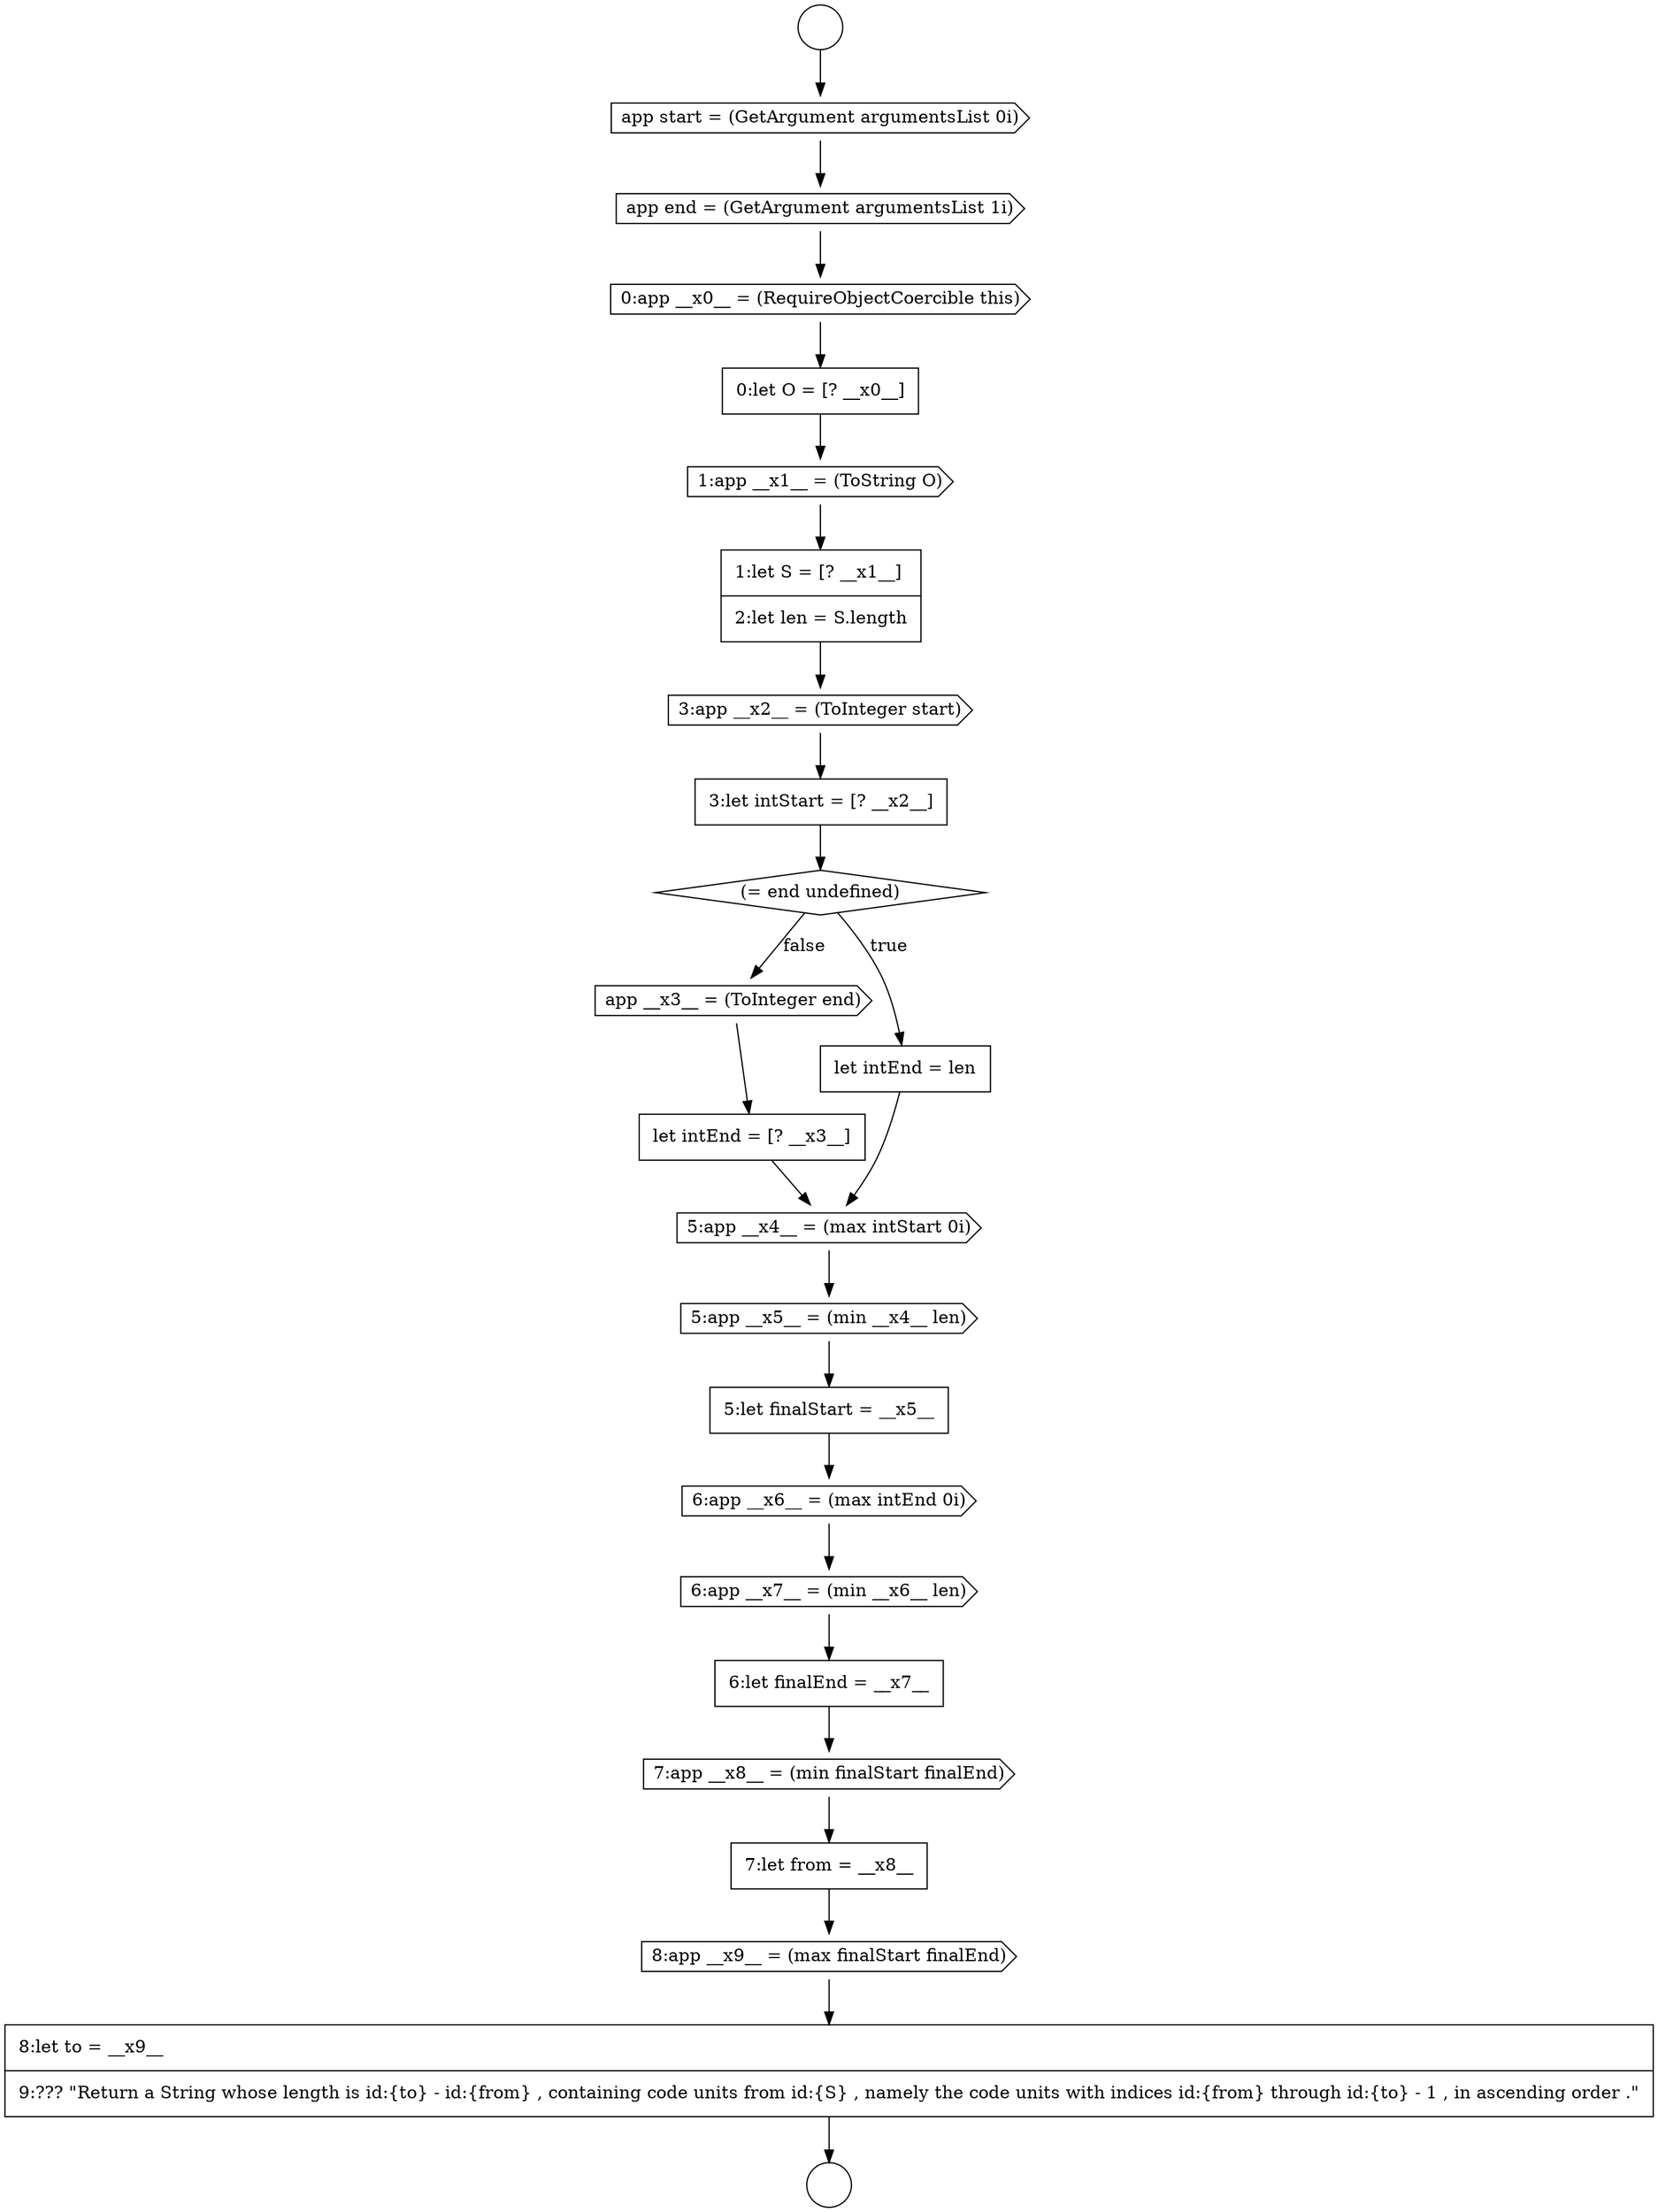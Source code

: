 digraph {
  node12602 [shape=cds, label=<<font color="black">5:app __x4__ = (max intStart 0i)</font>> color="black" fillcolor="white" style=filled]
  node12590 [shape=cds, label=<<font color="black">app start = (GetArgument argumentsList 0i)</font>> color="black" fillcolor="white" style=filled]
  node12603 [shape=cds, label=<<font color="black">5:app __x5__ = (min __x4__ len)</font>> color="black" fillcolor="white" style=filled]
  node12600 [shape=cds, label=<<font color="black">app __x3__ = (ToInteger end)</font>> color="black" fillcolor="white" style=filled]
  node12596 [shape=cds, label=<<font color="black">3:app __x2__ = (ToInteger start)</font>> color="black" fillcolor="white" style=filled]
  node12609 [shape=none, margin=0, label=<<font color="black">
    <table border="0" cellborder="1" cellspacing="0" cellpadding="10">
      <tr><td align="left">7:let from = __x8__</td></tr>
    </table>
  </font>> color="black" fillcolor="white" style=filled]
  node12592 [shape=cds, label=<<font color="black">0:app __x0__ = (RequireObjectCoercible this)</font>> color="black" fillcolor="white" style=filled]
  node12604 [shape=none, margin=0, label=<<font color="black">
    <table border="0" cellborder="1" cellspacing="0" cellpadding="10">
      <tr><td align="left">5:let finalStart = __x5__</td></tr>
    </table>
  </font>> color="black" fillcolor="white" style=filled]
  node12599 [shape=none, margin=0, label=<<font color="black">
    <table border="0" cellborder="1" cellspacing="0" cellpadding="10">
      <tr><td align="left">let intEnd = len</td></tr>
    </table>
  </font>> color="black" fillcolor="white" style=filled]
  node12595 [shape=none, margin=0, label=<<font color="black">
    <table border="0" cellborder="1" cellspacing="0" cellpadding="10">
      <tr><td align="left">1:let S = [? __x1__]</td></tr>
      <tr><td align="left">2:let len = S.length</td></tr>
    </table>
  </font>> color="black" fillcolor="white" style=filled]
  node12598 [shape=diamond, label=<<font color="black">(= end undefined)</font>> color="black" fillcolor="white" style=filled]
  node12605 [shape=cds, label=<<font color="black">6:app __x6__ = (max intEnd 0i)</font>> color="black" fillcolor="white" style=filled]
  node12611 [shape=none, margin=0, label=<<font color="black">
    <table border="0" cellborder="1" cellspacing="0" cellpadding="10">
      <tr><td align="left">8:let to = __x9__</td></tr>
      <tr><td align="left">9:??? &quot;Return a String whose length is id:{to} - id:{from} , containing code units from id:{S} , namely the code units with indices id:{from} through id:{to} - 1 , in ascending order .&quot;</td></tr>
    </table>
  </font>> color="black" fillcolor="white" style=filled]
  node12594 [shape=cds, label=<<font color="black">1:app __x1__ = (ToString O)</font>> color="black" fillcolor="white" style=filled]
  node12597 [shape=none, margin=0, label=<<font color="black">
    <table border="0" cellborder="1" cellspacing="0" cellpadding="10">
      <tr><td align="left">3:let intStart = [? __x2__]</td></tr>
    </table>
  </font>> color="black" fillcolor="white" style=filled]
  node12607 [shape=none, margin=0, label=<<font color="black">
    <table border="0" cellborder="1" cellspacing="0" cellpadding="10">
      <tr><td align="left">6:let finalEnd = __x7__</td></tr>
    </table>
  </font>> color="black" fillcolor="white" style=filled]
  node12589 [shape=circle label=" " color="black" fillcolor="white" style=filled]
  node12606 [shape=cds, label=<<font color="black">6:app __x7__ = (min __x6__ len)</font>> color="black" fillcolor="white" style=filled]
  node12593 [shape=none, margin=0, label=<<font color="black">
    <table border="0" cellborder="1" cellspacing="0" cellpadding="10">
      <tr><td align="left">0:let O = [? __x0__]</td></tr>
    </table>
  </font>> color="black" fillcolor="white" style=filled]
  node12610 [shape=cds, label=<<font color="black">8:app __x9__ = (max finalStart finalEnd)</font>> color="black" fillcolor="white" style=filled]
  node12591 [shape=cds, label=<<font color="black">app end = (GetArgument argumentsList 1i)</font>> color="black" fillcolor="white" style=filled]
  node12608 [shape=cds, label=<<font color="black">7:app __x8__ = (min finalStart finalEnd)</font>> color="black" fillcolor="white" style=filled]
  node12588 [shape=circle label=" " color="black" fillcolor="white" style=filled]
  node12601 [shape=none, margin=0, label=<<font color="black">
    <table border="0" cellborder="1" cellspacing="0" cellpadding="10">
      <tr><td align="left">let intEnd = [? __x3__]</td></tr>
    </table>
  </font>> color="black" fillcolor="white" style=filled]
  node12591 -> node12592 [ color="black"]
  node12610 -> node12611 [ color="black"]
  node12601 -> node12602 [ color="black"]
  node12590 -> node12591 [ color="black"]
  node12605 -> node12606 [ color="black"]
  node12611 -> node12589 [ color="black"]
  node12598 -> node12599 [label=<<font color="black">true</font>> color="black"]
  node12598 -> node12600 [label=<<font color="black">false</font>> color="black"]
  node12608 -> node12609 [ color="black"]
  node12600 -> node12601 [ color="black"]
  node12593 -> node12594 [ color="black"]
  node12595 -> node12596 [ color="black"]
  node12599 -> node12602 [ color="black"]
  node12588 -> node12590 [ color="black"]
  node12603 -> node12604 [ color="black"]
  node12592 -> node12593 [ color="black"]
  node12597 -> node12598 [ color="black"]
  node12596 -> node12597 [ color="black"]
  node12602 -> node12603 [ color="black"]
  node12604 -> node12605 [ color="black"]
  node12607 -> node12608 [ color="black"]
  node12609 -> node12610 [ color="black"]
  node12594 -> node12595 [ color="black"]
  node12606 -> node12607 [ color="black"]
}
